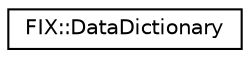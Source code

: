 digraph "Graphical Class Hierarchy"
{
  edge [fontname="Helvetica",fontsize="10",labelfontname="Helvetica",labelfontsize="10"];
  node [fontname="Helvetica",fontsize="10",shape=record];
  rankdir="LR";
  Node0 [label="FIX::DataDictionary",height=0.2,width=0.4,color="black", fillcolor="white", style="filled",URL="$class_f_i_x_1_1_data_dictionary.html",tooltip="Represents a data dictionary for a version of FIX. "];
}
